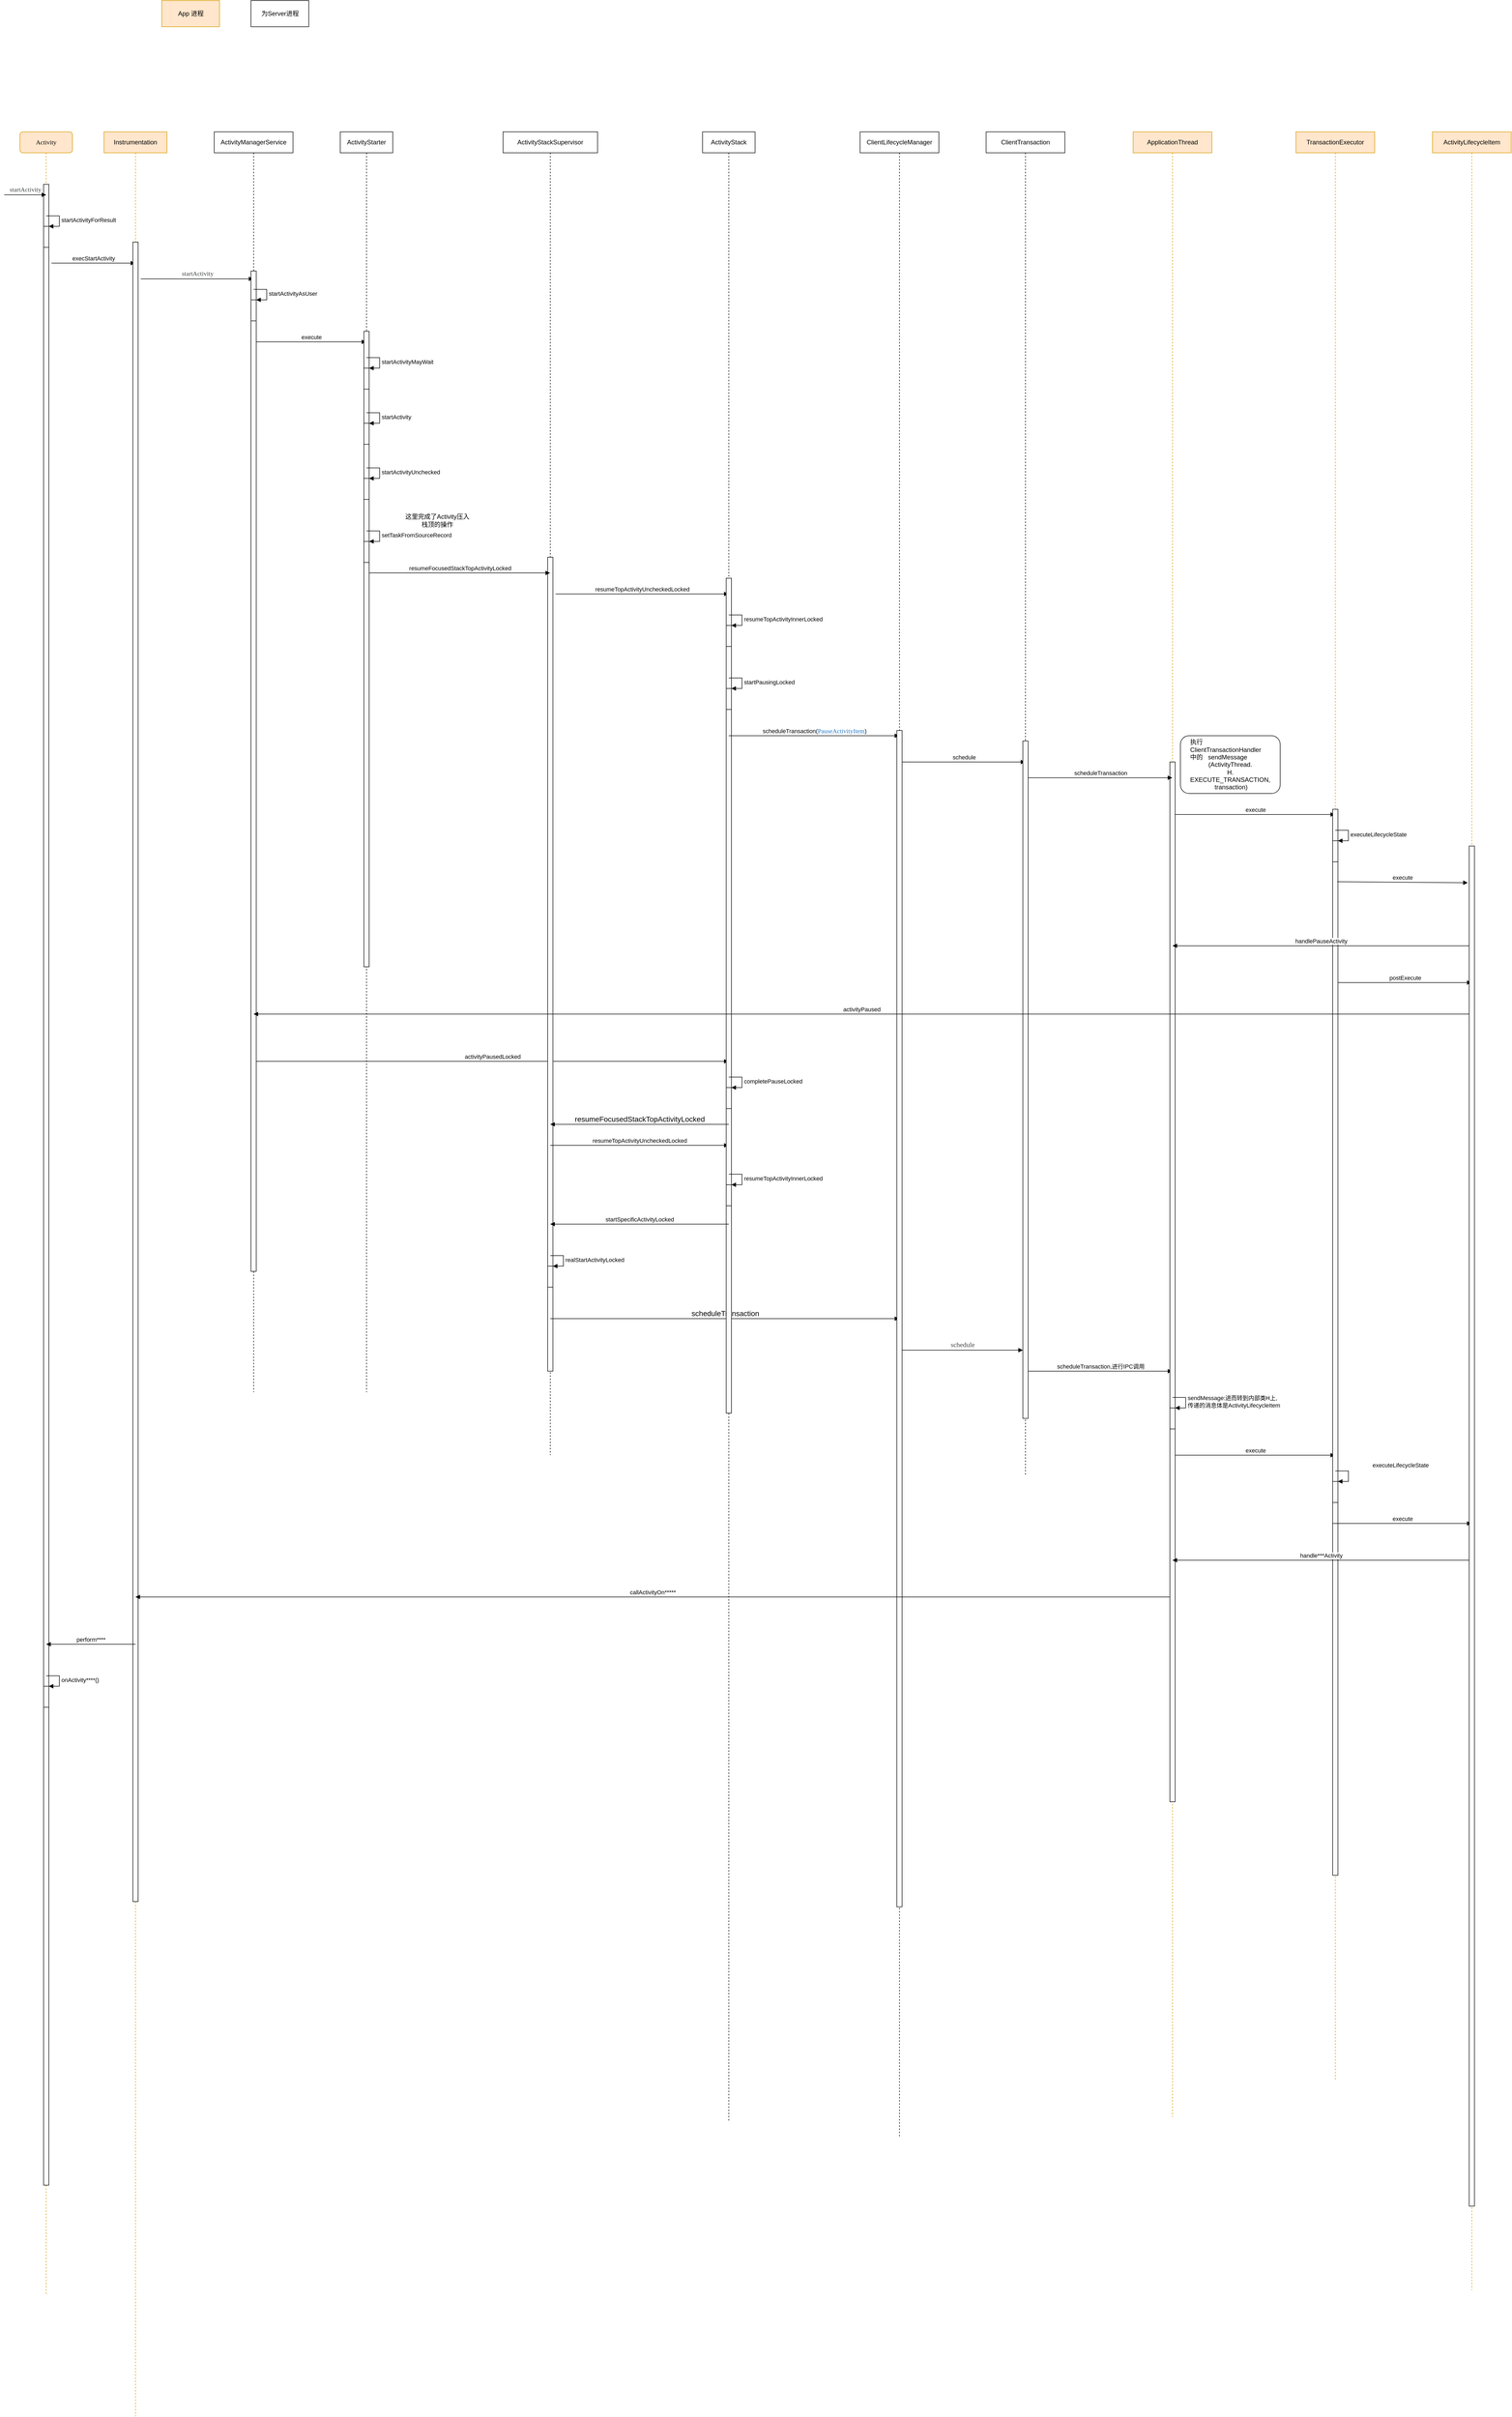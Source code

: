 <mxfile version="13.5.1" type="onedrive"><diagram name="Page-1" id="13e1069c-82ec-6db2-03f1-153e76fe0fe0"><mxGraphModel dx="1900" dy="1951" grid="1" gridSize="10" guides="1" tooltips="1" connect="1" arrows="1" fold="1" page="1" pageScale="1" pageWidth="1100" pageHeight="850" background="none" math="0" shadow="0"><root><mxCell id="0"/><mxCell id="1" parent="0"/><mxCell id="7baba1c4bc27f4b0-8" value="Activity" style="shape=umlLifeline;perimeter=lifelinePerimeter;whiteSpace=wrap;html=1;container=1;collapsible=0;recursiveResize=0;outlineConnect=0;rounded=1;shadow=0;comic=0;labelBackgroundColor=none;strokeWidth=1;fontFamily=Verdana;fontSize=12;align=center;fillColor=#ffe6cc;strokeColor=#d79b00;" parent="1" vertex="1"><mxGeometry x="120" y="80" width="100" height="4120" as="geometry"/></mxCell><mxCell id="7baba1c4bc27f4b0-9" value="" style="html=1;points=[];perimeter=orthogonalPerimeter;rounded=0;shadow=0;comic=0;labelBackgroundColor=none;strokeWidth=1;fontFamily=Verdana;fontSize=12;align=center;" parent="7baba1c4bc27f4b0-8" vertex="1"><mxGeometry x="45" y="100" width="10" height="3810" as="geometry"/></mxCell><mxCell id="QG8BPBEVsiVF5-TW-JBT-4" value="" style="html=1;points=[];perimeter=orthogonalPerimeter;" vertex="1" parent="7baba1c4bc27f4b0-8"><mxGeometry x="45" y="180" width="10" height="40" as="geometry"/></mxCell><mxCell id="QG8BPBEVsiVF5-TW-JBT-5" value="startActivityForResult" style="edgeStyle=orthogonalEdgeStyle;html=1;align=left;spacingLeft=2;endArrow=block;rounded=0;entryX=1;entryY=0;" edge="1" target="QG8BPBEVsiVF5-TW-JBT-4" parent="7baba1c4bc27f4b0-8"><mxGeometry relative="1" as="geometry"><mxPoint x="50" y="160" as="sourcePoint"/><Array as="points"><mxPoint x="75" y="160"/></Array></mxGeometry></mxCell><mxCell id="QG8BPBEVsiVF5-TW-JBT-8" value="execStartActivity" style="html=1;verticalAlign=bottom;endArrow=block;" edge="1" parent="7baba1c4bc27f4b0-8" target="QG8BPBEVsiVF5-TW-JBT-2"><mxGeometry width="80" relative="1" as="geometry"><mxPoint x="60" y="250" as="sourcePoint"/><mxPoint x="200" y="250" as="targetPoint"/><Array as="points"><mxPoint x="140" y="250"/></Array></mxGeometry></mxCell><mxCell id="QG8BPBEVsiVF5-TW-JBT-105" value="" style="html=1;points=[];perimeter=orthogonalPerimeter;rounded=0;glass=0;labelBackgroundColor=none;comic=0;gradientColor=none;fontFamily=Helvetica;fontColor=#000000;align=left;" vertex="1" parent="7baba1c4bc27f4b0-8"><mxGeometry x="45" y="2960" width="10" height="40" as="geometry"/></mxCell><mxCell id="QG8BPBEVsiVF5-TW-JBT-106" value="onActivity****()" style="edgeStyle=orthogonalEdgeStyle;html=1;align=left;spacingLeft=2;endArrow=block;rounded=0;entryX=1;entryY=0;fontFamily=Helvetica;fontColor=#000000;" edge="1" target="QG8BPBEVsiVF5-TW-JBT-105" parent="7baba1c4bc27f4b0-8"><mxGeometry relative="1" as="geometry"><mxPoint x="50" y="2940" as="sourcePoint"/><Array as="points"><mxPoint x="75" y="2940"/></Array></mxGeometry></mxCell><mxCell id="QG8BPBEVsiVF5-TW-JBT-1" value="&lt;p class=&quot;p1&quot; style=&quot;margin: 0px ; font-stretch: normal ; font-size: 12px ; line-height: normal ; font-family: &amp;#34;avenir&amp;#34; ; color: rgb(64 , 67 , 68)&quot;&gt;startActivity&lt;/p&gt;" style="html=1;verticalAlign=bottom;endArrow=block;" edge="1" parent="1"><mxGeometry width="80" relative="1" as="geometry"><mxPoint x="90" y="200" as="sourcePoint"/><mxPoint x="170" y="200" as="targetPoint"/></mxGeometry></mxCell><mxCell id="QG8BPBEVsiVF5-TW-JBT-2" value="Instrumentation" style="shape=umlLifeline;perimeter=lifelinePerimeter;whiteSpace=wrap;html=1;container=1;collapsible=0;recursiveResize=0;outlineConnect=0;fillColor=#ffe6cc;strokeColor=#d79b00;" vertex="1" parent="1"><mxGeometry x="280" y="80" width="120" height="4350" as="geometry"/></mxCell><mxCell id="QG8BPBEVsiVF5-TW-JBT-3" value="" style="html=1;points=[];perimeter=orthogonalPerimeter;" vertex="1" parent="QG8BPBEVsiVF5-TW-JBT-2"><mxGeometry x="55" y="210" width="10" height="3160" as="geometry"/></mxCell><mxCell id="QG8BPBEVsiVF5-TW-JBT-11" value="&lt;p class=&quot;p1&quot; style=&quot;margin: 0px ; font-stretch: normal ; font-size: 12px ; line-height: normal ; font-family: &amp;#34;avenir&amp;#34; ; color: rgb(64 , 67 , 68)&quot;&gt;startActivity&lt;/p&gt;" style="html=1;verticalAlign=bottom;endArrow=block;" edge="1" parent="QG8BPBEVsiVF5-TW-JBT-2" target="QG8BPBEVsiVF5-TW-JBT-9"><mxGeometry width="80" relative="1" as="geometry"><mxPoint x="70" y="280" as="sourcePoint"/><mxPoint x="150" y="280" as="targetPoint"/></mxGeometry></mxCell><mxCell id="QG8BPBEVsiVF5-TW-JBT-104" value="perform****" style="html=1;verticalAlign=bottom;endArrow=block;fontFamily=Helvetica;fontColor=#000000;" edge="1" parent="QG8BPBEVsiVF5-TW-JBT-2" target="7baba1c4bc27f4b0-8"><mxGeometry width="80" relative="1" as="geometry"><mxPoint x="60" y="2880" as="sourcePoint"/><mxPoint x="140" y="2880" as="targetPoint"/></mxGeometry></mxCell><mxCell id="QG8BPBEVsiVF5-TW-JBT-9" value="ActivityManagerService" style="shape=umlLifeline;perimeter=lifelinePerimeter;whiteSpace=wrap;html=1;container=1;collapsible=0;recursiveResize=0;outlineConnect=0;size=40;" vertex="1" parent="1"><mxGeometry x="490" y="80" width="150" height="2400" as="geometry"/></mxCell><mxCell id="QG8BPBEVsiVF5-TW-JBT-10" value="" style="html=1;points=[];perimeter=orthogonalPerimeter;" vertex="1" parent="QG8BPBEVsiVF5-TW-JBT-9"><mxGeometry x="70" y="265" width="10" height="1905" as="geometry"/></mxCell><mxCell id="QG8BPBEVsiVF5-TW-JBT-12" value="" style="html=1;points=[];perimeter=orthogonalPerimeter;" vertex="1" parent="QG8BPBEVsiVF5-TW-JBT-9"><mxGeometry x="70" y="320" width="10" height="40" as="geometry"/></mxCell><mxCell id="QG8BPBEVsiVF5-TW-JBT-13" value="startActivityAsUser" style="edgeStyle=orthogonalEdgeStyle;html=1;align=left;spacingLeft=2;endArrow=block;rounded=0;entryX=1;entryY=0;" edge="1" target="QG8BPBEVsiVF5-TW-JBT-12" parent="QG8BPBEVsiVF5-TW-JBT-9"><mxGeometry relative="1" as="geometry"><mxPoint x="75" y="300" as="sourcePoint"/><Array as="points"><mxPoint x="100" y="300"/></Array></mxGeometry></mxCell><mxCell id="QG8BPBEVsiVF5-TW-JBT-16" value="&lt;div&gt;execute&lt;/div&gt;" style="html=1;verticalAlign=bottom;endArrow=block;" edge="1" parent="QG8BPBEVsiVF5-TW-JBT-9" target="QG8BPBEVsiVF5-TW-JBT-14"><mxGeometry width="80" relative="1" as="geometry"><mxPoint x="80" y="400" as="sourcePoint"/><mxPoint x="160" y="400" as="targetPoint"/></mxGeometry></mxCell><mxCell id="QG8BPBEVsiVF5-TW-JBT-76" value="activityPausedLocked" style="html=1;verticalAlign=bottom;endArrow=block;fontFamily=Helvetica;fontColor=#000000;" edge="1" parent="QG8BPBEVsiVF5-TW-JBT-9" target="QG8BPBEVsiVF5-TW-JBT-29"><mxGeometry width="80" relative="1" as="geometry"><mxPoint x="80" y="1770" as="sourcePoint"/><mxPoint x="160" y="1770" as="targetPoint"/></mxGeometry></mxCell><mxCell id="QG8BPBEVsiVF5-TW-JBT-14" value="ActivityStarter" style="shape=umlLifeline;perimeter=lifelinePerimeter;whiteSpace=wrap;html=1;container=1;collapsible=0;recursiveResize=0;outlineConnect=0;" vertex="1" parent="1"><mxGeometry x="730" y="80" width="100" height="2400" as="geometry"/></mxCell><mxCell id="QG8BPBEVsiVF5-TW-JBT-15" value="" style="html=1;points=[];perimeter=orthogonalPerimeter;" vertex="1" parent="QG8BPBEVsiVF5-TW-JBT-14"><mxGeometry x="45" y="380" width="10" height="1210" as="geometry"/></mxCell><mxCell id="QG8BPBEVsiVF5-TW-JBT-17" value="" style="html=1;points=[];perimeter=orthogonalPerimeter;" vertex="1" parent="QG8BPBEVsiVF5-TW-JBT-14"><mxGeometry x="45" y="450" width="10" height="40" as="geometry"/></mxCell><mxCell id="QG8BPBEVsiVF5-TW-JBT-18" value="startActivityMayWait" style="edgeStyle=orthogonalEdgeStyle;html=1;align=left;spacingLeft=2;endArrow=block;rounded=0;entryX=1;entryY=0;" edge="1" target="QG8BPBEVsiVF5-TW-JBT-17" parent="QG8BPBEVsiVF5-TW-JBT-14"><mxGeometry relative="1" as="geometry"><mxPoint x="50" y="430" as="sourcePoint"/><Array as="points"><mxPoint x="75" y="430"/></Array></mxGeometry></mxCell><mxCell id="QG8BPBEVsiVF5-TW-JBT-19" value="" style="html=1;points=[];perimeter=orthogonalPerimeter;" vertex="1" parent="QG8BPBEVsiVF5-TW-JBT-14"><mxGeometry x="45" y="555" width="10" height="40" as="geometry"/></mxCell><mxCell id="QG8BPBEVsiVF5-TW-JBT-20" value="startActivity" style="edgeStyle=orthogonalEdgeStyle;html=1;align=left;spacingLeft=2;endArrow=block;rounded=0;entryX=1;entryY=0;" edge="1" target="QG8BPBEVsiVF5-TW-JBT-19" parent="QG8BPBEVsiVF5-TW-JBT-14"><mxGeometry relative="1" as="geometry"><mxPoint x="50" y="535" as="sourcePoint"/><Array as="points"><mxPoint x="75" y="535"/></Array></mxGeometry></mxCell><mxCell id="QG8BPBEVsiVF5-TW-JBT-21" value="" style="html=1;points=[];perimeter=orthogonalPerimeter;" vertex="1" parent="QG8BPBEVsiVF5-TW-JBT-14"><mxGeometry x="45" y="660" width="10" height="40" as="geometry"/></mxCell><mxCell id="QG8BPBEVsiVF5-TW-JBT-22" value="startActivityUnchecked" style="edgeStyle=orthogonalEdgeStyle;html=1;align=left;spacingLeft=2;endArrow=block;rounded=0;entryX=1;entryY=0;" edge="1" target="QG8BPBEVsiVF5-TW-JBT-21" parent="QG8BPBEVsiVF5-TW-JBT-14"><mxGeometry relative="1" as="geometry"><mxPoint x="50" y="640" as="sourcePoint"/><Array as="points"><mxPoint x="75" y="640"/></Array></mxGeometry></mxCell><mxCell id="QG8BPBEVsiVF5-TW-JBT-23" value="" style="html=1;points=[];perimeter=orthogonalPerimeter;" vertex="1" parent="QG8BPBEVsiVF5-TW-JBT-14"><mxGeometry x="45" y="780" width="10" height="40" as="geometry"/></mxCell><mxCell id="QG8BPBEVsiVF5-TW-JBT-24" value="setTaskFromSourceRecord" style="edgeStyle=orthogonalEdgeStyle;html=1;align=left;spacingLeft=2;endArrow=block;rounded=0;entryX=1;entryY=0;" edge="1" target="QG8BPBEVsiVF5-TW-JBT-23" parent="QG8BPBEVsiVF5-TW-JBT-14"><mxGeometry relative="1" as="geometry"><mxPoint x="50" y="760" as="sourcePoint"/><Array as="points"><mxPoint x="75" y="760"/></Array></mxGeometry></mxCell><mxCell id="QG8BPBEVsiVF5-TW-JBT-25" value="这里完成了Activity压入栈顶的操作" style="text;html=1;strokeColor=none;fillColor=none;align=center;verticalAlign=middle;whiteSpace=wrap;rounded=0;" vertex="1" parent="1"><mxGeometry x="850" y="800" width="130" height="40" as="geometry"/></mxCell><mxCell id="QG8BPBEVsiVF5-TW-JBT-26" value="ActivityStackSupervisor" style="shape=umlLifeline;perimeter=lifelinePerimeter;whiteSpace=wrap;html=1;container=1;collapsible=0;recursiveResize=0;outlineConnect=0;" vertex="1" parent="1"><mxGeometry x="1040" y="80" width="180" height="2520" as="geometry"/></mxCell><mxCell id="QG8BPBEVsiVF5-TW-JBT-27" value="" style="html=1;points=[];perimeter=orthogonalPerimeter;" vertex="1" parent="QG8BPBEVsiVF5-TW-JBT-26"><mxGeometry x="85" y="810" width="10" height="1550" as="geometry"/></mxCell><mxCell id="QG8BPBEVsiVF5-TW-JBT-32" value="resumeTopActivityUncheckedLocked" style="html=1;verticalAlign=bottom;endArrow=block;" edge="1" parent="QG8BPBEVsiVF5-TW-JBT-26" target="QG8BPBEVsiVF5-TW-JBT-29"><mxGeometry width="80" relative="1" as="geometry"><mxPoint x="100" y="880" as="sourcePoint"/><mxPoint x="170" y="880" as="targetPoint"/><Array as="points"><mxPoint x="360" y="880"/></Array></mxGeometry></mxCell><mxCell id="QG8BPBEVsiVF5-TW-JBT-86" value="resumeTopActivityUncheckedLocked" style="html=1;verticalAlign=bottom;endArrow=block;fontFamily=Helvetica;fontColor=#000000;" edge="1" parent="QG8BPBEVsiVF5-TW-JBT-26" target="QG8BPBEVsiVF5-TW-JBT-29"><mxGeometry width="80" relative="1" as="geometry"><mxPoint x="90" y="1930" as="sourcePoint"/><mxPoint x="170" y="1930" as="targetPoint"/></mxGeometry></mxCell><mxCell id="QG8BPBEVsiVF5-TW-JBT-90" value="" style="html=1;points=[];perimeter=orthogonalPerimeter;rounded=0;glass=0;labelBackgroundColor=none;comic=0;gradientColor=none;fontFamily=Helvetica;fontColor=#000000;align=left;" vertex="1" parent="QG8BPBEVsiVF5-TW-JBT-26"><mxGeometry x="85" y="2160" width="10" height="40" as="geometry"/></mxCell><mxCell id="QG8BPBEVsiVF5-TW-JBT-91" value="realStartActivityLocked" style="edgeStyle=orthogonalEdgeStyle;html=1;align=left;spacingLeft=2;endArrow=block;rounded=0;entryX=1;entryY=0;fontFamily=Helvetica;fontColor=#000000;" edge="1" target="QG8BPBEVsiVF5-TW-JBT-90" parent="QG8BPBEVsiVF5-TW-JBT-26"><mxGeometry relative="1" as="geometry"><mxPoint x="90" y="2140" as="sourcePoint"/><Array as="points"><mxPoint x="115" y="2140"/></Array></mxGeometry></mxCell><mxCell id="QG8BPBEVsiVF5-TW-JBT-92" value="&lt;p class=&quot;p1&quot; style=&quot;margin: 0px ; font-stretch: normal ; font-size: 14px ; line-height: normal&quot;&gt;scheduleTransaction&lt;/p&gt;" style="html=1;verticalAlign=bottom;endArrow=block;fontFamily=Helvetica;fontColor=#000000;" edge="1" parent="QG8BPBEVsiVF5-TW-JBT-26" target="QG8BPBEVsiVF5-TW-JBT-41"><mxGeometry width="80" relative="1" as="geometry"><mxPoint x="90" y="2260" as="sourcePoint"/><mxPoint x="170" y="2260" as="targetPoint"/></mxGeometry></mxCell><mxCell id="QG8BPBEVsiVF5-TW-JBT-28" value="resumeFocusedStackTopActivityLocked" style="html=1;verticalAlign=bottom;endArrow=block;" edge="1" parent="1" source="QG8BPBEVsiVF5-TW-JBT-15" target="QG8BPBEVsiVF5-TW-JBT-26"><mxGeometry width="80" relative="1" as="geometry"><mxPoint x="790" y="950" as="sourcePoint"/><mxPoint x="870" y="950" as="targetPoint"/><Array as="points"><mxPoint x="960" y="920"/></Array></mxGeometry></mxCell><mxCell id="QG8BPBEVsiVF5-TW-JBT-29" value="ActivityStack" style="shape=umlLifeline;perimeter=lifelinePerimeter;whiteSpace=wrap;html=1;container=1;collapsible=0;recursiveResize=0;outlineConnect=0;" vertex="1" parent="1"><mxGeometry x="1420" y="80" width="100" height="3790" as="geometry"/></mxCell><mxCell id="QG8BPBEVsiVF5-TW-JBT-31" value="" style="html=1;points=[];perimeter=orthogonalPerimeter;" vertex="1" parent="QG8BPBEVsiVF5-TW-JBT-29"><mxGeometry x="45" y="850" width="10" height="1590" as="geometry"/></mxCell><mxCell id="QG8BPBEVsiVF5-TW-JBT-36" value="" style="html=1;points=[];perimeter=orthogonalPerimeter;" vertex="1" parent="QG8BPBEVsiVF5-TW-JBT-29"><mxGeometry x="45" y="940" width="10" height="40" as="geometry"/></mxCell><mxCell id="QG8BPBEVsiVF5-TW-JBT-37" value="resumeTopActivityInnerLocked" style="edgeStyle=orthogonalEdgeStyle;html=1;align=left;spacingLeft=2;endArrow=block;rounded=0;entryX=1;entryY=0;" edge="1" target="QG8BPBEVsiVF5-TW-JBT-36" parent="QG8BPBEVsiVF5-TW-JBT-29"><mxGeometry relative="1" as="geometry"><mxPoint x="50" y="920" as="sourcePoint"/><Array as="points"><mxPoint x="75" y="920"/></Array></mxGeometry></mxCell><mxCell id="QG8BPBEVsiVF5-TW-JBT-39" value="" style="html=1;points=[];perimeter=orthogonalPerimeter;" vertex="1" parent="QG8BPBEVsiVF5-TW-JBT-29"><mxGeometry x="45" y="1060" width="10" height="40" as="geometry"/></mxCell><mxCell id="QG8BPBEVsiVF5-TW-JBT-40" value="startPausingLocked" style="edgeStyle=orthogonalEdgeStyle;html=1;align=left;spacingLeft=2;endArrow=block;rounded=0;entryX=1;entryY=0;" edge="1" target="QG8BPBEVsiVF5-TW-JBT-39" parent="QG8BPBEVsiVF5-TW-JBT-29"><mxGeometry relative="1" as="geometry"><mxPoint x="50" y="1040" as="sourcePoint"/><Array as="points"><mxPoint x="75" y="1040"/></Array></mxGeometry></mxCell><mxCell id="QG8BPBEVsiVF5-TW-JBT-47" value="scheduleTransaction(&lt;span style=&quot;color: rgb(33 , 118 , 199) ; font-family: &amp;#34;avenir next&amp;#34; ; font-size: 12px&quot;&gt;PauseActivityItem&lt;/span&gt;)" style="html=1;verticalAlign=bottom;endArrow=block;" edge="1" parent="QG8BPBEVsiVF5-TW-JBT-29" target="QG8BPBEVsiVF5-TW-JBT-41"><mxGeometry width="80" relative="1" as="geometry"><mxPoint x="50" y="1150" as="sourcePoint"/><mxPoint x="130" y="1150" as="targetPoint"/></mxGeometry></mxCell><mxCell id="QG8BPBEVsiVF5-TW-JBT-77" value="" style="html=1;points=[];perimeter=orthogonalPerimeter;rounded=0;glass=0;labelBackgroundColor=none;comic=0;gradientColor=none;fontFamily=Helvetica;fontColor=#000000;align=left;" vertex="1" parent="QG8BPBEVsiVF5-TW-JBT-29"><mxGeometry x="45" y="1820" width="10" height="40" as="geometry"/></mxCell><mxCell id="QG8BPBEVsiVF5-TW-JBT-78" value="completePauseLocked" style="edgeStyle=orthogonalEdgeStyle;html=1;align=left;spacingLeft=2;endArrow=block;rounded=0;entryX=1;entryY=0;fontFamily=Helvetica;fontColor=#000000;" edge="1" target="QG8BPBEVsiVF5-TW-JBT-77" parent="QG8BPBEVsiVF5-TW-JBT-29"><mxGeometry relative="1" as="geometry"><mxPoint x="50" y="1800" as="sourcePoint"/><Array as="points"><mxPoint x="75" y="1800"/></Array></mxGeometry></mxCell><mxCell id="QG8BPBEVsiVF5-TW-JBT-79" value="&lt;p class=&quot;p1&quot; style=&quot;margin: 0px ; font-stretch: normal ; font-size: 14px ; line-height: normal&quot;&gt;resumeFocusedStackTopActivityLocked&lt;/p&gt;" style="html=1;verticalAlign=bottom;endArrow=block;fontFamily=Helvetica;fontColor=#000000;" edge="1" parent="QG8BPBEVsiVF5-TW-JBT-29" target="QG8BPBEVsiVF5-TW-JBT-26"><mxGeometry width="80" relative="1" as="geometry"><mxPoint x="50" y="1890" as="sourcePoint"/><mxPoint x="130" y="1890" as="targetPoint"/></mxGeometry></mxCell><mxCell id="QG8BPBEVsiVF5-TW-JBT-87" value="" style="html=1;points=[];perimeter=orthogonalPerimeter;rounded=0;glass=0;labelBackgroundColor=none;comic=0;gradientColor=none;fontFamily=Helvetica;fontColor=#000000;align=left;" vertex="1" parent="QG8BPBEVsiVF5-TW-JBT-29"><mxGeometry x="45" y="2005" width="10" height="40" as="geometry"/></mxCell><mxCell id="QG8BPBEVsiVF5-TW-JBT-88" value="resumeTopActivityInnerLocked" style="edgeStyle=orthogonalEdgeStyle;html=1;align=left;spacingLeft=2;endArrow=block;rounded=0;entryX=1;entryY=0;fontFamily=Helvetica;fontColor=#000000;" edge="1" target="QG8BPBEVsiVF5-TW-JBT-87" parent="QG8BPBEVsiVF5-TW-JBT-29"><mxGeometry relative="1" as="geometry"><mxPoint x="50" y="1985" as="sourcePoint"/><Array as="points"><mxPoint x="75" y="1985"/></Array></mxGeometry></mxCell><mxCell id="QG8BPBEVsiVF5-TW-JBT-89" value="startSpecificActivityLocked" style="html=1;verticalAlign=bottom;endArrow=block;fontFamily=Helvetica;fontColor=#000000;" edge="1" parent="QG8BPBEVsiVF5-TW-JBT-29" target="QG8BPBEVsiVF5-TW-JBT-26"><mxGeometry width="80" relative="1" as="geometry"><mxPoint x="50" y="2080" as="sourcePoint"/><mxPoint x="130" y="2080" as="targetPoint"/></mxGeometry></mxCell><mxCell id="QG8BPBEVsiVF5-TW-JBT-41" value="ClientLifecycleManager" style="shape=umlLifeline;perimeter=lifelinePerimeter;whiteSpace=wrap;html=1;container=1;collapsible=0;recursiveResize=0;outlineConnect=0;" vertex="1" parent="1"><mxGeometry x="1720" y="80" width="150" height="3820" as="geometry"/></mxCell><mxCell id="QG8BPBEVsiVF5-TW-JBT-48" value="" style="html=1;points=[];perimeter=orthogonalPerimeter;" vertex="1" parent="QG8BPBEVsiVF5-TW-JBT-41"><mxGeometry x="70" y="1140" width="10" height="2240" as="geometry"/></mxCell><mxCell id="QG8BPBEVsiVF5-TW-JBT-50" value="schedule" style="html=1;verticalAlign=bottom;endArrow=block;" edge="1" parent="QG8BPBEVsiVF5-TW-JBT-41" target="QG8BPBEVsiVF5-TW-JBT-42"><mxGeometry width="80" relative="1" as="geometry"><mxPoint x="80" y="1200" as="sourcePoint"/><mxPoint x="160" y="1200" as="targetPoint"/></mxGeometry></mxCell><mxCell id="QG8BPBEVsiVF5-TW-JBT-94" value="&lt;p class=&quot;p1&quot; style=&quot;margin: 0px ; font-stretch: normal ; font-size: 13px ; line-height: normal ; font-family: &amp;#34;avenir&amp;#34; ; color: rgb(64 , 67 , 68)&quot;&gt;schedule&lt;/p&gt;" style="html=1;verticalAlign=bottom;endArrow=block;fontFamily=Helvetica;fontColor=#000000;" edge="1" parent="QG8BPBEVsiVF5-TW-JBT-41" target="QG8BPBEVsiVF5-TW-JBT-49"><mxGeometry width="80" relative="1" as="geometry"><mxPoint x="80" y="2320" as="sourcePoint"/><mxPoint x="160" y="2320" as="targetPoint"/></mxGeometry></mxCell><mxCell id="QG8BPBEVsiVF5-TW-JBT-42" value="ClientTransaction" style="shape=umlLifeline;perimeter=lifelinePerimeter;whiteSpace=wrap;html=1;container=1;collapsible=0;recursiveResize=0;outlineConnect=0;" vertex="1" parent="1"><mxGeometry x="1960" y="80" width="150" height="2560" as="geometry"/></mxCell><mxCell id="QG8BPBEVsiVF5-TW-JBT-49" value="" style="html=1;points=[];perimeter=orthogonalPerimeter;" vertex="1" parent="QG8BPBEVsiVF5-TW-JBT-42"><mxGeometry x="70" y="1160" width="10" height="1290" as="geometry"/></mxCell><mxCell id="QG8BPBEVsiVF5-TW-JBT-95" value="scheduleTransaction,进行IPC调用" style="html=1;verticalAlign=bottom;endArrow=block;fontFamily=Helvetica;fontColor=#000000;" edge="1" parent="QG8BPBEVsiVF5-TW-JBT-42" target="QG8BPBEVsiVF5-TW-JBT-43"><mxGeometry width="80" relative="1" as="geometry"><mxPoint x="80" y="2360" as="sourcePoint"/><mxPoint x="160" y="2360" as="targetPoint"/></mxGeometry></mxCell><mxCell id="QG8BPBEVsiVF5-TW-JBT-43" value="ApplicationThread" style="shape=umlLifeline;perimeter=lifelinePerimeter;whiteSpace=wrap;html=1;container=1;collapsible=0;recursiveResize=0;outlineConnect=0;fillColor=#ffe6cc;strokeColor=#d79b00;" vertex="1" parent="1"><mxGeometry x="2240" y="80" width="150" height="3780" as="geometry"/></mxCell><mxCell id="QG8BPBEVsiVF5-TW-JBT-54" value="" style="html=1;points=[];perimeter=orthogonalPerimeter;" vertex="1" parent="QG8BPBEVsiVF5-TW-JBT-43"><mxGeometry x="70" y="1200" width="10" height="1980" as="geometry"/></mxCell><mxCell id="QG8BPBEVsiVF5-TW-JBT-66" value="execute" style="html=1;verticalAlign=bottom;endArrow=block;fontFamily=Helvetica;fontColor=#000000;" edge="1" parent="QG8BPBEVsiVF5-TW-JBT-43" target="QG8BPBEVsiVF5-TW-JBT-45"><mxGeometry width="80" relative="1" as="geometry"><mxPoint x="80" y="1300" as="sourcePoint"/><mxPoint x="160" y="1300" as="targetPoint"/></mxGeometry></mxCell><mxCell id="QG8BPBEVsiVF5-TW-JBT-96" value="" style="html=1;points=[];perimeter=orthogonalPerimeter;rounded=0;glass=0;labelBackgroundColor=none;comic=0;gradientColor=none;fontFamily=Helvetica;fontColor=#000000;align=left;" vertex="1" parent="QG8BPBEVsiVF5-TW-JBT-43"><mxGeometry x="70" y="2430" width="10" height="40" as="geometry"/></mxCell><mxCell id="QG8BPBEVsiVF5-TW-JBT-97" value="&lt;div&gt;sendMessage:进而转到内部类H上,&lt;/div&gt;&lt;div&gt;传递的消息体是ActivityLifecycleItem&lt;/div&gt;" style="edgeStyle=orthogonalEdgeStyle;html=1;align=left;spacingLeft=2;endArrow=block;rounded=0;entryX=1;entryY=0;fontFamily=Helvetica;fontColor=#000000;" edge="1" target="QG8BPBEVsiVF5-TW-JBT-96" parent="QG8BPBEVsiVF5-TW-JBT-43"><mxGeometry relative="1" as="geometry"><mxPoint x="75" y="2410" as="sourcePoint"/><Array as="points"><mxPoint x="100" y="2410"/></Array></mxGeometry></mxCell><mxCell id="QG8BPBEVsiVF5-TW-JBT-98" value="execute" style="html=1;verticalAlign=bottom;endArrow=block;fontFamily=Helvetica;fontColor=#000000;" edge="1" parent="QG8BPBEVsiVF5-TW-JBT-43" target="QG8BPBEVsiVF5-TW-JBT-45"><mxGeometry width="80" relative="1" as="geometry"><mxPoint x="80" y="2520" as="sourcePoint"/><mxPoint x="160" y="2520" as="targetPoint"/></mxGeometry></mxCell><mxCell id="QG8BPBEVsiVF5-TW-JBT-103" value="callActivityOn*****" style="html=1;verticalAlign=bottom;endArrow=block;fontFamily=Helvetica;fontColor=#000000;" edge="1" parent="QG8BPBEVsiVF5-TW-JBT-43" target="QG8BPBEVsiVF5-TW-JBT-2"><mxGeometry width="80" relative="1" as="geometry"><mxPoint x="70" y="2790" as="sourcePoint"/><mxPoint x="-1774.286" y="2750" as="targetPoint"/></mxGeometry></mxCell><mxCell id="QG8BPBEVsiVF5-TW-JBT-44" value="&lt;p class=&quot;p1&quot;&gt;&lt;br&gt;&lt;/p&gt;" style="text;whiteSpace=wrap;html=1;" vertex="1" parent="1"><mxGeometry x="2740" y="-20" width="140" height="50" as="geometry"/></mxCell><mxCell id="QG8BPBEVsiVF5-TW-JBT-45" value="TransactionExecutor" style="shape=umlLifeline;perimeter=lifelinePerimeter;whiteSpace=wrap;html=1;container=1;collapsible=0;recursiveResize=0;outlineConnect=0;fillColor=#ffe6cc;strokeColor=#d79b00;" vertex="1" parent="1"><mxGeometry x="2550" y="80" width="150" height="3710" as="geometry"/></mxCell><mxCell id="QG8BPBEVsiVF5-TW-JBT-67" value="" style="html=1;points=[];perimeter=orthogonalPerimeter;rounded=0;glass=0;labelBackgroundColor=none;comic=0;gradientColor=none;fontFamily=Helvetica;fontColor=#000000;align=left;" vertex="1" parent="QG8BPBEVsiVF5-TW-JBT-45"><mxGeometry x="70" y="1290" width="10" height="2030" as="geometry"/></mxCell><mxCell id="QG8BPBEVsiVF5-TW-JBT-68" value="" style="html=1;points=[];perimeter=orthogonalPerimeter;rounded=0;glass=0;labelBackgroundColor=none;comic=0;gradientColor=none;fontFamily=Helvetica;fontColor=#000000;align=left;" vertex="1" parent="QG8BPBEVsiVF5-TW-JBT-45"><mxGeometry x="70" y="1350" width="10" height="40" as="geometry"/></mxCell><mxCell id="QG8BPBEVsiVF5-TW-JBT-69" value="executeLifecycleState" style="edgeStyle=orthogonalEdgeStyle;html=1;align=left;spacingLeft=2;endArrow=block;rounded=0;entryX=1;entryY=0;fontFamily=Helvetica;fontColor=#000000;" edge="1" target="QG8BPBEVsiVF5-TW-JBT-68" parent="QG8BPBEVsiVF5-TW-JBT-45"><mxGeometry relative="1" as="geometry"><mxPoint x="75" y="1330" as="sourcePoint"/><Array as="points"><mxPoint x="100" y="1330"/></Array></mxGeometry></mxCell><mxCell id="QG8BPBEVsiVF5-TW-JBT-74" value="postExecute" style="html=1;verticalAlign=bottom;endArrow=block;fontFamily=Helvetica;fontColor=#000000;" edge="1" parent="QG8BPBEVsiVF5-TW-JBT-45" target="QG8BPBEVsiVF5-TW-JBT-46"><mxGeometry width="80" relative="1" as="geometry"><mxPoint x="80" y="1620" as="sourcePoint"/><mxPoint x="160" y="1620" as="targetPoint"/></mxGeometry></mxCell><mxCell id="QG8BPBEVsiVF5-TW-JBT-99" value="" style="html=1;points=[];perimeter=orthogonalPerimeter;rounded=0;glass=0;labelBackgroundColor=none;comic=0;gradientColor=none;fontFamily=Helvetica;fontColor=#000000;align=left;" vertex="1" parent="QG8BPBEVsiVF5-TW-JBT-45"><mxGeometry x="70" y="2570" width="10" height="40" as="geometry"/></mxCell><mxCell id="QG8BPBEVsiVF5-TW-JBT-100" value="executeLifecycleState" style="edgeStyle=orthogonalEdgeStyle;html=1;align=left;spacingLeft=2;endArrow=block;rounded=0;entryX=1;entryY=0;fontFamily=Helvetica;fontColor=#000000;" edge="1" target="QG8BPBEVsiVF5-TW-JBT-99" parent="QG8BPBEVsiVF5-TW-JBT-45"><mxGeometry x="0.385" y="-22" relative="1" as="geometry"><mxPoint x="75" y="2550" as="sourcePoint"/><Array as="points"><mxPoint x="100" y="2550"/></Array><mxPoint x="42" y="-9" as="offset"/></mxGeometry></mxCell><mxCell id="QG8BPBEVsiVF5-TW-JBT-101" value="execute" style="html=1;verticalAlign=bottom;endArrow=block;fontFamily=Helvetica;fontColor=#000000;" edge="1" parent="QG8BPBEVsiVF5-TW-JBT-45" target="QG8BPBEVsiVF5-TW-JBT-46"><mxGeometry width="80" relative="1" as="geometry"><mxPoint x="70" y="2650" as="sourcePoint"/><mxPoint x="150" y="2650" as="targetPoint"/></mxGeometry></mxCell><mxCell id="QG8BPBEVsiVF5-TW-JBT-46" value="ActivityLifecycleItem" style="shape=umlLifeline;perimeter=lifelinePerimeter;whiteSpace=wrap;html=1;container=1;collapsible=0;recursiveResize=0;outlineConnect=0;fillColor=#ffe6cc;strokeColor=#d79b00;" vertex="1" parent="1"><mxGeometry x="2810" y="80" width="150" height="4110" as="geometry"/></mxCell><mxCell id="QG8BPBEVsiVF5-TW-JBT-70" value="" style="html=1;points=[];perimeter=orthogonalPerimeter;rounded=0;glass=0;labelBackgroundColor=none;comic=0;gradientColor=none;fontFamily=Helvetica;fontColor=#000000;align=left;" vertex="1" parent="QG8BPBEVsiVF5-TW-JBT-46"><mxGeometry x="70" y="1360" width="10" height="2590" as="geometry"/></mxCell><mxCell id="QG8BPBEVsiVF5-TW-JBT-73" value="handlePauseActivity" style="html=1;verticalAlign=bottom;endArrow=block;fontFamily=Helvetica;fontColor=#000000;" edge="1" parent="QG8BPBEVsiVF5-TW-JBT-46" target="QG8BPBEVsiVF5-TW-JBT-43"><mxGeometry width="80" relative="1" as="geometry"><mxPoint x="70" y="1550" as="sourcePoint"/><mxPoint x="150" y="1550" as="targetPoint"/></mxGeometry></mxCell><mxCell id="QG8BPBEVsiVF5-TW-JBT-75" value="activityPaused" style="html=1;verticalAlign=bottom;endArrow=block;fontFamily=Helvetica;fontColor=#000000;" edge="1" parent="QG8BPBEVsiVF5-TW-JBT-46" target="QG8BPBEVsiVF5-TW-JBT-9"><mxGeometry width="80" relative="1" as="geometry"><mxPoint x="70" y="1680" as="sourcePoint"/><mxPoint x="-1840" y="1660" as="targetPoint"/></mxGeometry></mxCell><mxCell id="QG8BPBEVsiVF5-TW-JBT-102" value="handle***Activity" style="html=1;verticalAlign=bottom;endArrow=block;fontFamily=Helvetica;fontColor=#000000;" edge="1" parent="QG8BPBEVsiVF5-TW-JBT-46" target="QG8BPBEVsiVF5-TW-JBT-43"><mxGeometry width="80" relative="1" as="geometry"><mxPoint x="70" y="2720" as="sourcePoint"/><mxPoint x="150" y="2720" as="targetPoint"/></mxGeometry></mxCell><mxCell id="QG8BPBEVsiVF5-TW-JBT-53" value="scheduleTransaction" style="html=1;verticalAlign=bottom;endArrow=block;" edge="1" parent="1" target="QG8BPBEVsiVF5-TW-JBT-43"><mxGeometry width="80" relative="1" as="geometry"><mxPoint x="2040" y="1310" as="sourcePoint"/><mxPoint x="2120" y="1310" as="targetPoint"/></mxGeometry></mxCell><mxCell id="QG8BPBEVsiVF5-TW-JBT-65" value="&lt;div style=&quot;text-align: left&quot;&gt;&lt;span&gt;执行&lt;/span&gt;&lt;/div&gt;&lt;div style=&quot;text-align: left&quot;&gt;&lt;span&gt;ClientTransactionHandler&lt;/span&gt;&lt;/div&gt;&lt;div style=&quot;text-align: left&quot;&gt;&lt;span&gt;中的&amp;nbsp; &amp;nbsp;sendMessage&lt;/span&gt;&lt;/div&gt;(ActivityThread.&lt;br&gt;H.&lt;br&gt;EXECUTE_TRANSACTION,&lt;br&gt;&amp;nbsp;transaction)" style="rounded=1;glass=0;comic=0;gradientColor=none;fontFamily=Helvetica;align=center;verticalAlign=middle;labelPosition=center;verticalLabelPosition=middle;labelBackgroundColor=none;whiteSpace=wrap;html=1;" vertex="1" parent="1"><mxGeometry x="2330" y="1230" width="190" height="110" as="geometry"/></mxCell><mxCell id="QG8BPBEVsiVF5-TW-JBT-71" value="execute" style="html=1;verticalAlign=bottom;endArrow=block;fontFamily=Helvetica;fontColor=#000000;entryX=-0.286;entryY=0.027;entryDx=0;entryDy=0;entryPerimeter=0;exitX=0.857;exitY=0.068;exitDx=0;exitDy=0;exitPerimeter=0;" edge="1" parent="1" source="QG8BPBEVsiVF5-TW-JBT-67" target="QG8BPBEVsiVF5-TW-JBT-70"><mxGeometry width="80" relative="1" as="geometry"><mxPoint x="2630" y="1500" as="sourcePoint"/><mxPoint x="2710" y="1500" as="targetPoint"/><Array as="points"/></mxGeometry></mxCell><mxCell id="QG8BPBEVsiVF5-TW-JBT-107" value="App 进程" style="html=1;rounded=0;glass=0;labelBackgroundColor=none;comic=0;fontFamily=Helvetica;align=center;fillColor=#ffe6cc;strokeColor=#d79b00;" vertex="1" parent="1"><mxGeometry x="390" y="-170" width="110" height="50" as="geometry"/></mxCell><mxCell id="QG8BPBEVsiVF5-TW-JBT-108" value="为Server进程" style="html=1;rounded=0;glass=0;labelBackgroundColor=none;comic=0;gradientColor=none;fontFamily=Helvetica;fontColor=#000000;align=center;" vertex="1" parent="1"><mxGeometry x="560" y="-170" width="110" height="50" as="geometry"/></mxCell></root></mxGraphModel></diagram></mxfile>